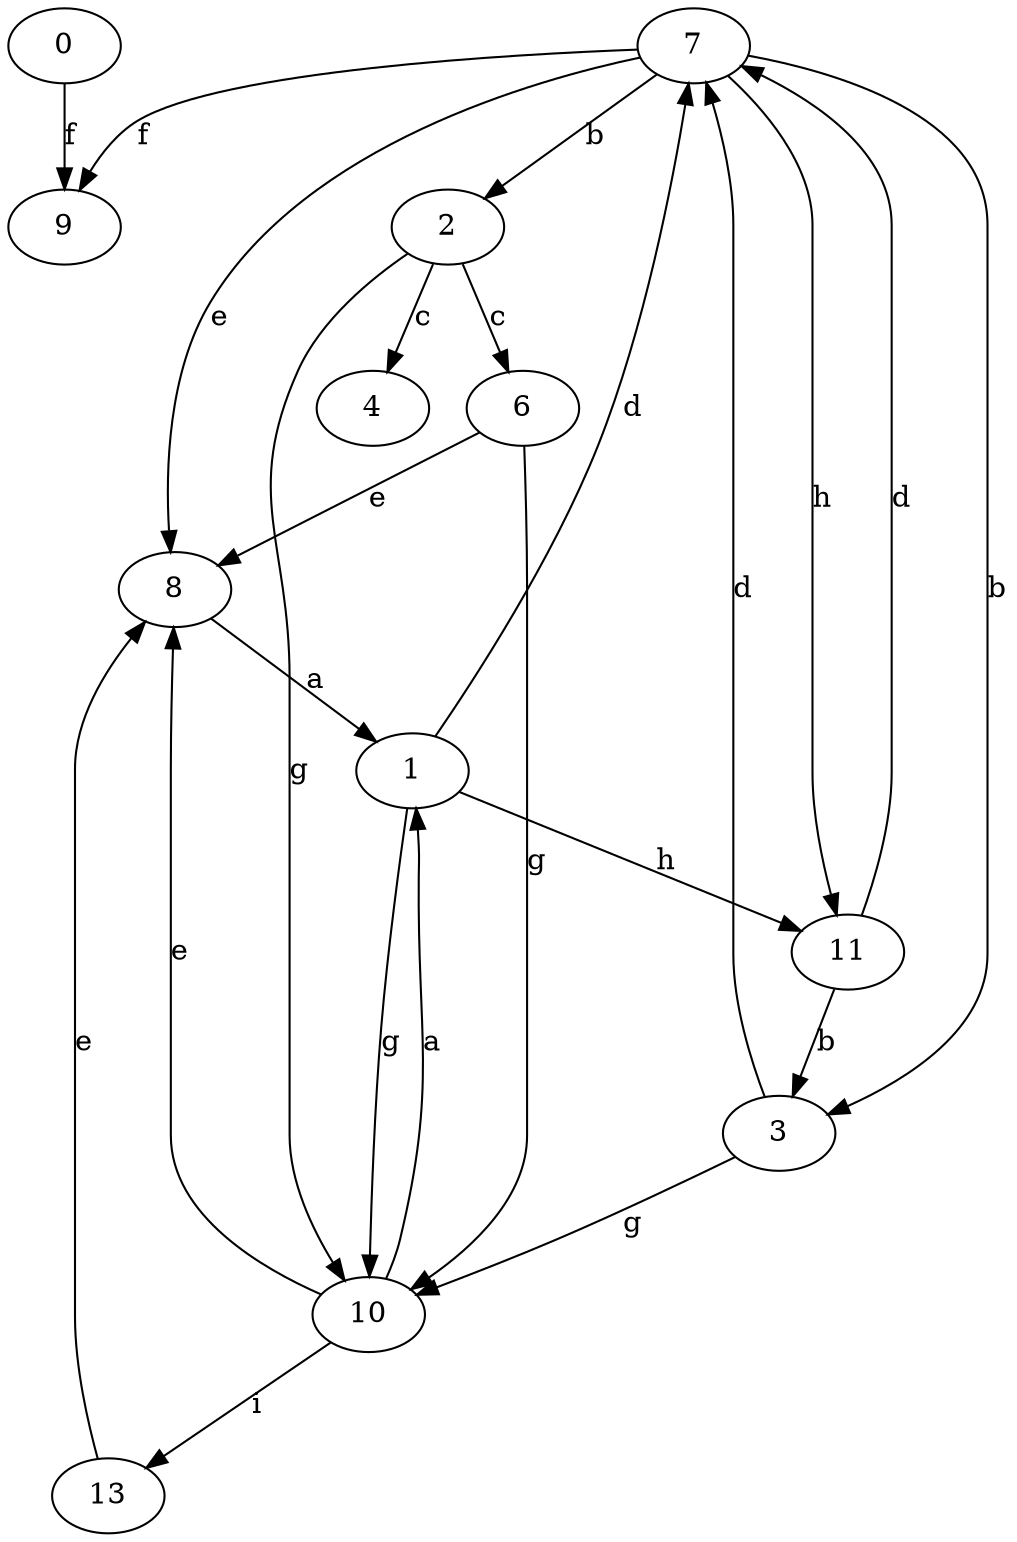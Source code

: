 strict digraph  {
0;
1;
2;
3;
4;
6;
7;
8;
9;
10;
11;
13;
0 -> 9  [label=f];
1 -> 7  [label=d];
1 -> 10  [label=g];
1 -> 11  [label=h];
2 -> 4  [label=c];
2 -> 6  [label=c];
2 -> 10  [label=g];
3 -> 7  [label=d];
3 -> 10  [label=g];
6 -> 8  [label=e];
6 -> 10  [label=g];
7 -> 2  [label=b];
7 -> 3  [label=b];
7 -> 8  [label=e];
7 -> 9  [label=f];
7 -> 11  [label=h];
8 -> 1  [label=a];
10 -> 1  [label=a];
10 -> 8  [label=e];
10 -> 13  [label=i];
11 -> 3  [label=b];
11 -> 7  [label=d];
13 -> 8  [label=e];
}
